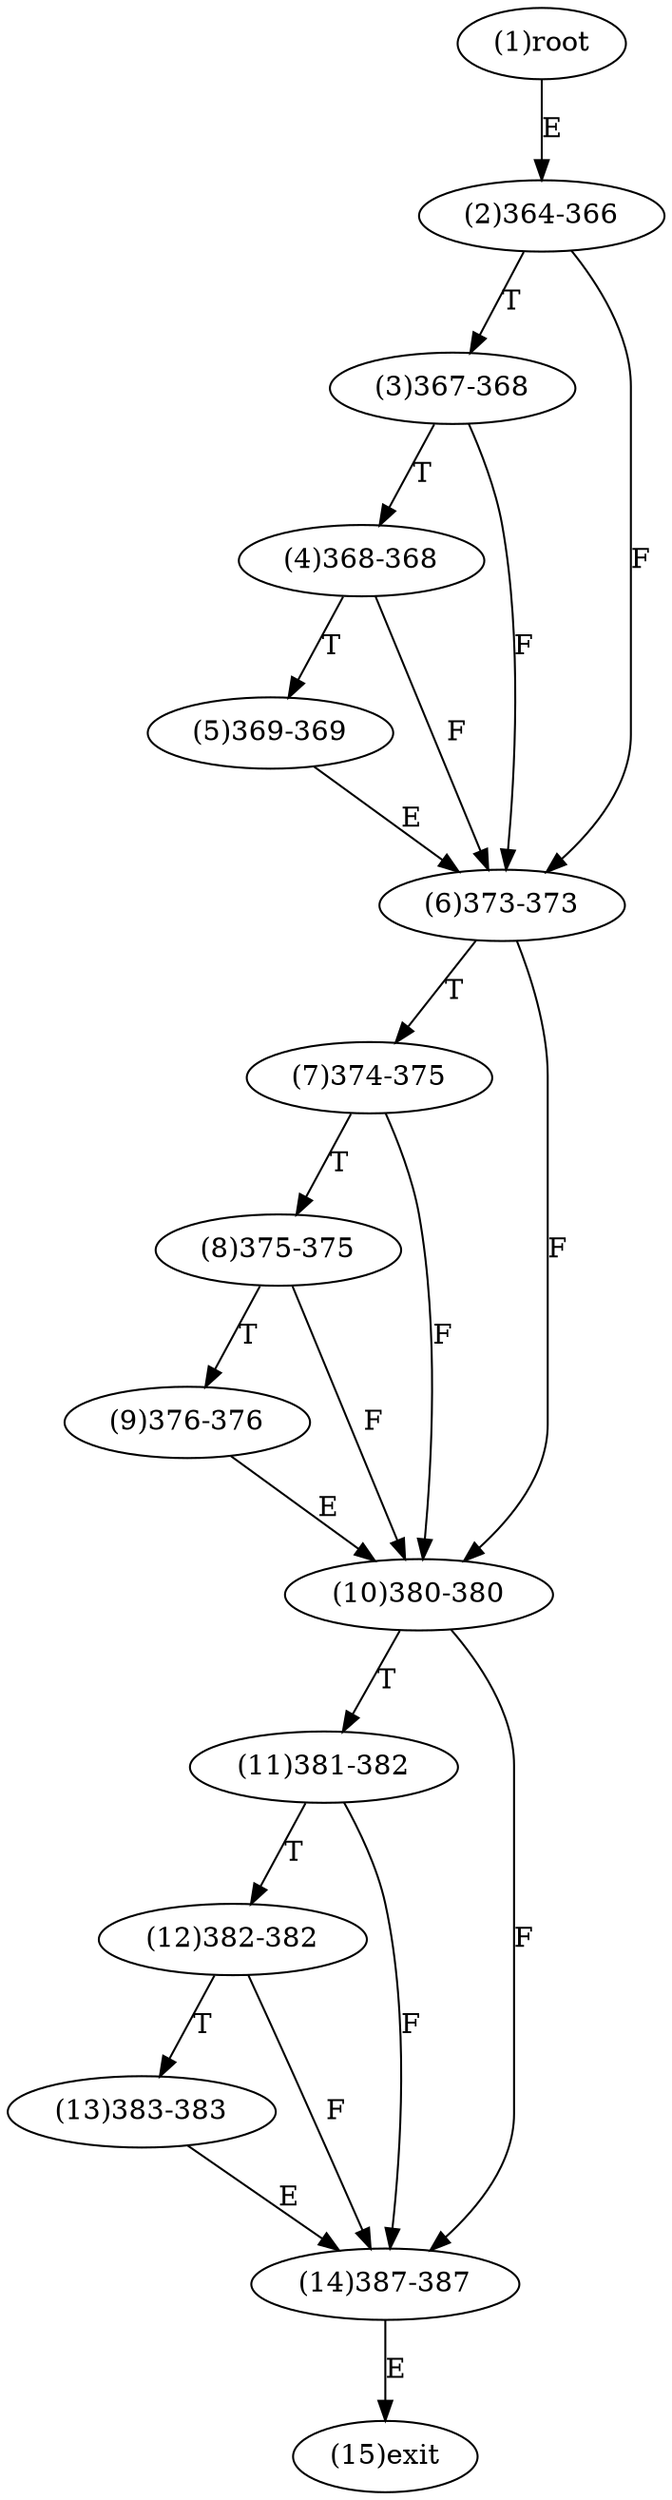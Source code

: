 digraph "" { 
1[ label="(1)root"];
2[ label="(2)364-366"];
3[ label="(3)367-368"];
4[ label="(4)368-368"];
5[ label="(5)369-369"];
6[ label="(6)373-373"];
7[ label="(7)374-375"];
8[ label="(8)375-375"];
9[ label="(9)376-376"];
10[ label="(10)380-380"];
11[ label="(11)381-382"];
12[ label="(12)382-382"];
13[ label="(13)383-383"];
14[ label="(14)387-387"];
15[ label="(15)exit"];
1->2[ label="E"];
2->6[ label="F"];
2->3[ label="T"];
3->6[ label="F"];
3->4[ label="T"];
4->6[ label="F"];
4->5[ label="T"];
5->6[ label="E"];
6->10[ label="F"];
6->7[ label="T"];
7->10[ label="F"];
7->8[ label="T"];
8->10[ label="F"];
8->9[ label="T"];
9->10[ label="E"];
10->14[ label="F"];
10->11[ label="T"];
11->14[ label="F"];
11->12[ label="T"];
12->14[ label="F"];
12->13[ label="T"];
13->14[ label="E"];
14->15[ label="E"];
}